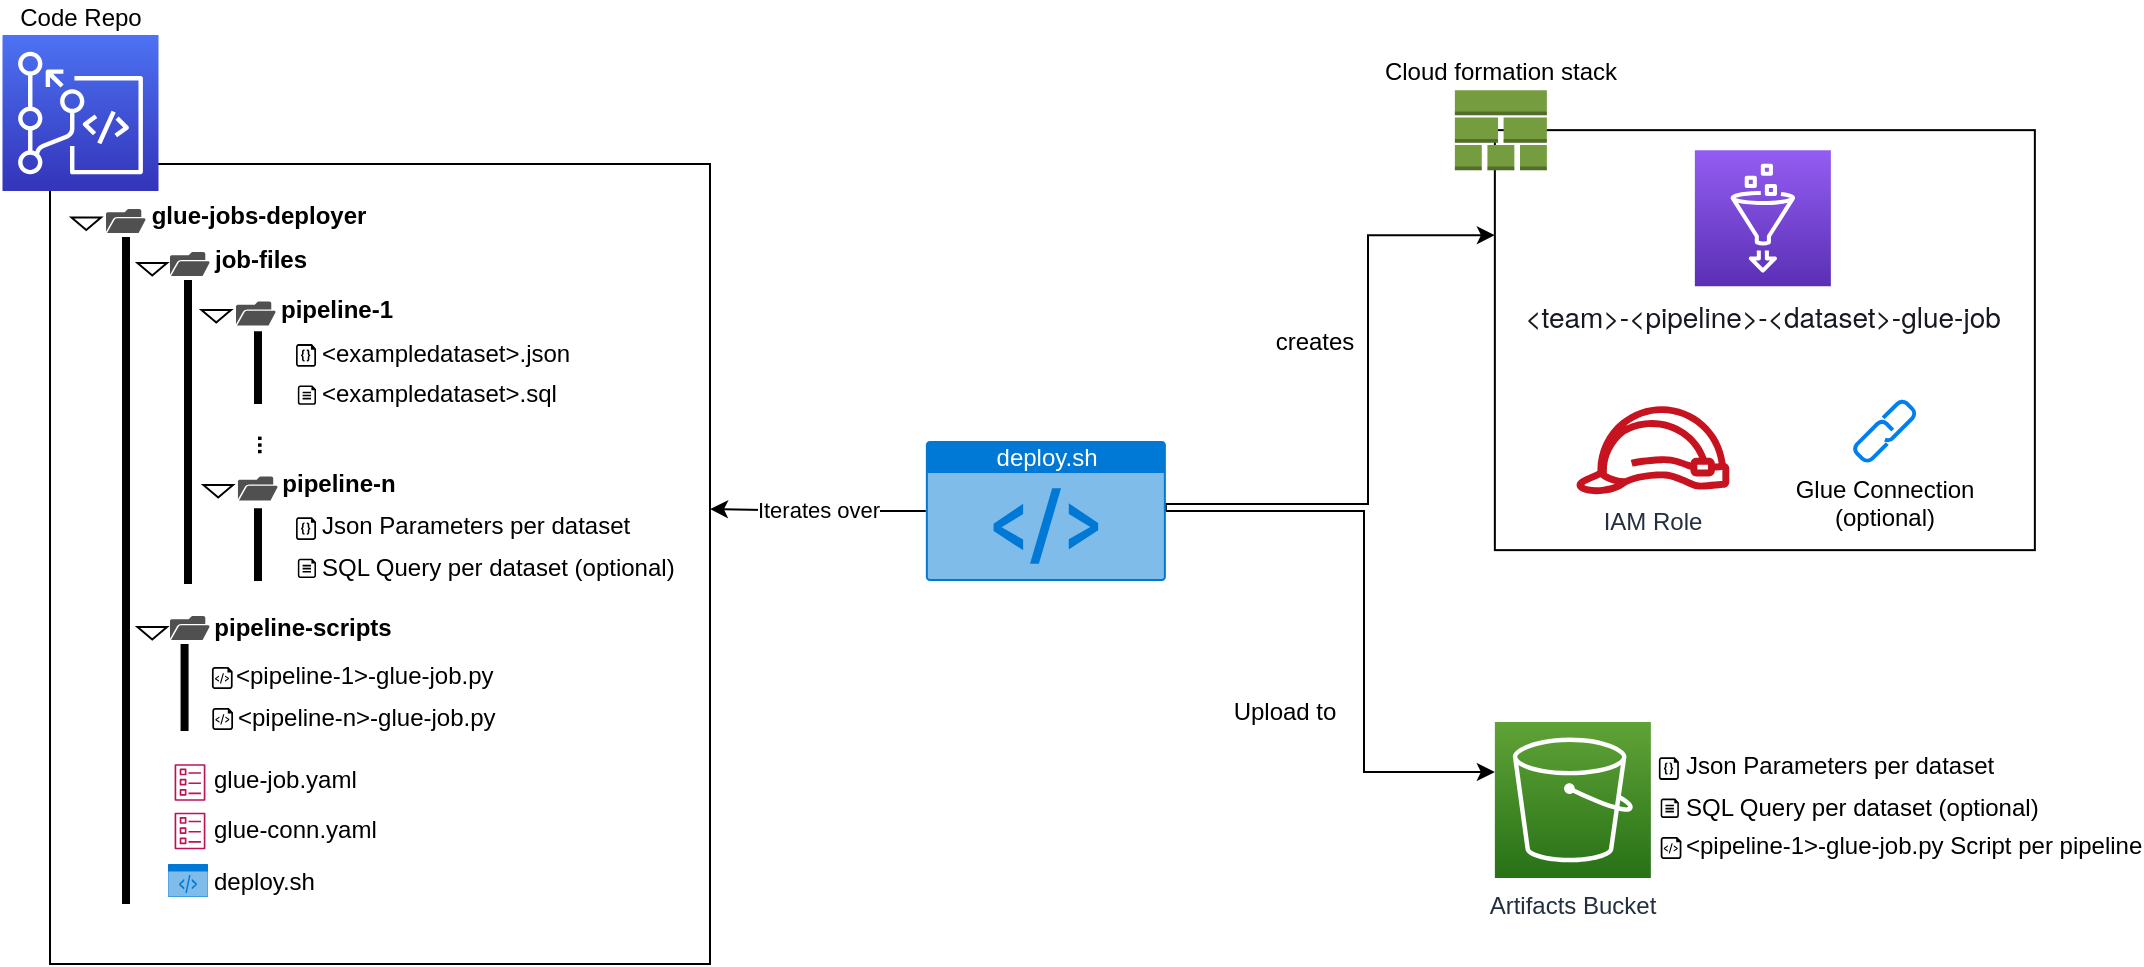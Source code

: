 <mxfile version="12.4.8" type="device"><diagram id="1QCvn-nvlSxfh5VqI9I3" name="Page-1"><mxGraphModel dx="1961" dy="2201" grid="1" gridSize="10" guides="1" tooltips="1" connect="1" arrows="1" fold="1" page="1" pageScale="1" pageWidth="850" pageHeight="1100" math="0" shadow="0"><root><mxCell id="0"/><mxCell id="1" parent="0"/><mxCell id="2QOCl_u3Ux4LpbAuc0jT-70" value="" style="rounded=0;whiteSpace=wrap;html=1;fillColor=none;" vertex="1" parent="1"><mxGeometry x="792.43" y="-836.93" width="270" height="210" as="geometry"/></mxCell><mxCell id="2QOCl_u3Ux4LpbAuc0jT-63" value="" style="rounded=0;whiteSpace=wrap;html=1;fillColor=none;" vertex="1" parent="1"><mxGeometry x="70" y="-820" width="330" height="400" as="geometry"/></mxCell><mxCell id="aJyMZcHe7BOwuAh_qgLt-3" style="edgeStyle=orthogonalEdgeStyle;rounded=0;orthogonalLoop=1;jettySize=auto;html=1;entryX=0;entryY=0.25;entryDx=0;entryDy=0;exitX=1;exitY=0.5;exitDx=0;exitDy=0;exitPerimeter=0;" parent="1" target="2QOCl_u3Ux4LpbAuc0jT-70" edge="1" source="aJyMZcHe7BOwuAh_qgLt-8"><mxGeometry relative="1" as="geometry"><Array as="points"><mxPoint x="628" y="-650"/><mxPoint x="729" y="-650"/><mxPoint x="729" y="-784"/></Array><mxPoint x="670.05" y="-630.06" as="sourcePoint"/><mxPoint x="791.38" y="-700.06" as="targetPoint"/></mxGeometry></mxCell><mxCell id="aJyMZcHe7BOwuAh_qgLt-23" value="creates" style="text;html=1;align=center;verticalAlign=middle;resizable=0;points=[];labelBackgroundColor=#ffffff;" parent="aJyMZcHe7BOwuAh_qgLt-3" vertex="1" connectable="0"><mxGeometry x="0.247" relative="1" as="geometry"><mxPoint x="-27.35" y="2.25" as="offset"/></mxGeometry></mxCell><mxCell id="aJyMZcHe7BOwuAh_qgLt-4" value="Iterates over" style="edgeStyle=orthogonalEdgeStyle;rounded=0;orthogonalLoop=1;jettySize=auto;html=1;" parent="1" source="aJyMZcHe7BOwuAh_qgLt-8" edge="1"><mxGeometry relative="1" as="geometry"><mxPoint x="400.0" y="-647.5" as="targetPoint"/></mxGeometry></mxCell><mxCell id="aJyMZcHe7BOwuAh_qgLt-5" style="edgeStyle=orthogonalEdgeStyle;rounded=0;orthogonalLoop=1;jettySize=auto;html=1;exitX=1;exitY=0.5;exitDx=0;exitDy=0;exitPerimeter=0;" parent="1" source="aJyMZcHe7BOwuAh_qgLt-8" target="2QOCl_u3Ux4LpbAuc0jT-9" edge="1"><mxGeometry relative="1" as="geometry"><Array as="points"><mxPoint x="727" y="-647"/><mxPoint x="727" y="-516"/></Array><mxPoint x="667.93" y="-646.441" as="sourcePoint"/><mxPoint x="796.54" y="-590.5" as="targetPoint"/></mxGeometry></mxCell><mxCell id="aJyMZcHe7BOwuAh_qgLt-22" value="Upload to" style="text;html=1;align=center;verticalAlign=middle;resizable=0;points=[];labelBackgroundColor=#ffffff;" parent="aJyMZcHe7BOwuAh_qgLt-5" vertex="1" connectable="0"><mxGeometry x="0.487" y="-1" relative="1" as="geometry"><mxPoint x="-39.47" y="-20.47" as="offset"/></mxGeometry></mxCell><mxCell id="aJyMZcHe7BOwuAh_qgLt-8" value="deploy.sh&lt;br&gt;" style="html=1;strokeColor=none;fillColor=#0079D6;labelPosition=center;verticalLabelPosition=middle;verticalAlign=top;align=center;fontSize=12;outlineConnect=0;spacingTop=-6;fontColor=#FFFFFF;shape=mxgraph.sitemap.script;" parent="1" vertex="1"><mxGeometry x="507.93" y="-681.5" width="120" height="70" as="geometry"/></mxCell><mxCell id="aJyMZcHe7BOwuAh_qgLt-10" value="" style="verticalLabelPosition=bottom;html=1;verticalAlign=top;align=center;strokeColor=none;fillColor=#000000;shape=mxgraph.azure.code_file;pointerEvents=1;" parent="1" vertex="1"><mxGeometry x="193" y="-729.94" width="10" height="11.37" as="geometry"/></mxCell><mxCell id="aJyMZcHe7BOwuAh_qgLt-11" value="" style="aspect=fixed;pointerEvents=1;shadow=0;dashed=0;html=1;strokeColor=none;labelPosition=center;verticalLabelPosition=bottom;verticalAlign=top;align=center;fillColor=#000000;shape=mxgraph.azure.file" parent="1" vertex="1"><mxGeometry x="193.93" y="-709.25" width="9.07" height="9.65" as="geometry"/></mxCell><mxCell id="2QOCl_u3Ux4LpbAuc0jT-8" value="&lt;span style=&quot;color: rgb(22 , 25 , 31) ; font-family: &amp;#34;amazon ember&amp;#34; , &amp;#34;helvetica neue&amp;#34; , &amp;#34;roboto&amp;#34; , &amp;#34;arial&amp;#34; , sans-serif ; font-size: 14px ; background-color: rgb(255 , 255 , 255)&quot;&gt;&amp;lt;team&amp;gt;-&lt;/span&gt;&lt;span style=&quot;color: rgb(22 , 25 , 31) ; font-family: &amp;#34;amazon ember&amp;#34; , &amp;#34;helvetica neue&amp;#34; , &amp;#34;roboto&amp;#34; , &amp;#34;arial&amp;#34; , sans-serif ; font-size: 14px ; background-color: rgb(255 , 255 , 255)&quot;&gt;&amp;lt;pipeline&amp;gt;-&lt;/span&gt;&lt;span style=&quot;color: rgb(22 , 25 , 31) ; font-family: &amp;#34;amazon ember&amp;#34; , &amp;#34;helvetica neue&amp;#34; , &amp;#34;roboto&amp;#34; , &amp;#34;arial&amp;#34; , sans-serif ; font-size: 14px ; background-color: rgb(255 , 255 , 255)&quot;&gt;&amp;lt;dataset&amp;gt;-&lt;/span&gt;&lt;span style=&quot;color: rgb(22 , 25 , 31) ; font-family: &amp;#34;amazon ember&amp;#34; , &amp;#34;helvetica neue&amp;#34; , &amp;#34;roboto&amp;#34; , &amp;#34;arial&amp;#34; , sans-serif ; font-size: 14px ; background-color: rgb(255 , 255 , 255)&quot;&gt;glue-job&lt;/span&gt;" style="outlineConnect=0;fontColor=#232F3E;gradientColor=#945DF2;gradientDirection=north;fillColor=#5A30B5;strokeColor=#ffffff;dashed=0;verticalLabelPosition=bottom;verticalAlign=top;align=center;html=1;fontSize=12;fontStyle=0;aspect=fixed;shape=mxgraph.aws4.resourceIcon;resIcon=mxgraph.aws4.glue;" vertex="1" parent="1"><mxGeometry x="892.43" y="-826.93" width="68" height="68" as="geometry"/></mxCell><mxCell id="2QOCl_u3Ux4LpbAuc0jT-9" value="Artifacts Bucket" style="outlineConnect=0;fontColor=#232F3E;gradientColor=#60A337;gradientDirection=north;fillColor=#277116;strokeColor=#ffffff;dashed=0;verticalLabelPosition=bottom;verticalAlign=top;align=center;html=1;fontSize=12;fontStyle=0;aspect=fixed;shape=mxgraph.aws4.resourceIcon;resIcon=mxgraph.aws4.s3;" vertex="1" parent="1"><mxGeometry x="792.43" y="-541.06" width="78" height="78" as="geometry"/></mxCell><mxCell id="2QOCl_u3Ux4LpbAuc0jT-16" value="" style="outlineConnect=0;fontColor=#232F3E;gradientColor=none;fillColor=#BC1356;strokeColor=none;dashed=0;verticalLabelPosition=bottom;verticalAlign=top;align=center;html=1;fontSize=12;fontStyle=0;aspect=fixed;pointerEvents=1;shape=mxgraph.aws4.template;" vertex="1" parent="1"><mxGeometry x="132.29" y="-520" width="15.42" height="18.5" as="geometry"/></mxCell><mxCell id="2QOCl_u3Ux4LpbAuc0jT-21" value="&lt;b&gt;glue-jobs-deployer&lt;/b&gt;" style="text;html=1;align=center;verticalAlign=middle;resizable=0;points=[];autosize=1;" vertex="1" parent="1"><mxGeometry x="114" y="-804.5" width="120" height="20" as="geometry"/></mxCell><mxCell id="2QOCl_u3Ux4LpbAuc0jT-22" value="&lt;b&gt;job-files&lt;/b&gt;" style="text;html=1;align=center;verticalAlign=middle;resizable=0;points=[];autosize=1;" vertex="1" parent="1"><mxGeometry x="145" y="-782" width="60" height="20" as="geometry"/></mxCell><mxCell id="2QOCl_u3Ux4LpbAuc0jT-23" value="&lt;b&gt;pipeline-scripts&lt;/b&gt;" style="text;html=1;align=center;verticalAlign=middle;resizable=0;points=[];autosize=1;" vertex="1" parent="1"><mxGeometry x="146" y="-598" width="100" height="20" as="geometry"/></mxCell><mxCell id="2QOCl_u3Ux4LpbAuc0jT-24" value="" style="line;strokeWidth=4;direction=south;html=1;perimeter=backbonePerimeter;points=[];outlineConnect=0;fillColor=#ffffff;" vertex="1" parent="1"><mxGeometry x="103" y="-783.5" width="10" height="333.5" as="geometry"/></mxCell><mxCell id="2QOCl_u3Ux4LpbAuc0jT-25" value="" style="triangle;whiteSpace=wrap;html=1;fillColor=#ffffff;rotation=90;" vertex="1" parent="1"><mxGeometry x="85" y="-797.5" width="6.25" height="14.75" as="geometry"/></mxCell><mxCell id="2QOCl_u3Ux4LpbAuc0jT-30" value="" style="pointerEvents=1;shadow=0;dashed=0;html=1;strokeColor=none;fillColor=#505050;labelPosition=center;verticalLabelPosition=bottom;verticalAlign=top;outlineConnect=0;align=center;shape=mxgraph.office.concepts.folder_open;" vertex="1" parent="1"><mxGeometry x="98" y="-797.5" width="20" height="12" as="geometry"/></mxCell><mxCell id="2QOCl_u3Ux4LpbAuc0jT-32" value="" style="triangle;whiteSpace=wrap;html=1;fillColor=#ffffff;rotation=90;" vertex="1" parent="1"><mxGeometry x="118" y="-774.75" width="6.25" height="14.75" as="geometry"/></mxCell><mxCell id="2QOCl_u3Ux4LpbAuc0jT-33" value="" style="pointerEvents=1;shadow=0;dashed=0;html=1;strokeColor=none;fillColor=#505050;labelPosition=center;verticalLabelPosition=bottom;verticalAlign=top;outlineConnect=0;align=center;shape=mxgraph.office.concepts.folder_open;" vertex="1" parent="1"><mxGeometry x="130" y="-776" width="20" height="12" as="geometry"/></mxCell><mxCell id="2QOCl_u3Ux4LpbAuc0jT-34" value="&amp;lt;exampledataset&amp;gt;.json" style="text;html=1;" vertex="1" parent="1"><mxGeometry x="204.25" y="-739.25" width="180" height="30" as="geometry"/></mxCell><mxCell id="2QOCl_u3Ux4LpbAuc0jT-35" value="&lt;b&gt;pipeline-1&lt;/b&gt;" style="text;html=1;align=center;verticalAlign=middle;resizable=0;points=[];autosize=1;" vertex="1" parent="1"><mxGeometry x="178" y="-757.5" width="70" height="20" as="geometry"/></mxCell><mxCell id="2QOCl_u3Ux4LpbAuc0jT-36" value="" style="triangle;whiteSpace=wrap;html=1;fillColor=#ffffff;rotation=90;" vertex="1" parent="1"><mxGeometry x="150" y="-751.25" width="6.25" height="14.75" as="geometry"/></mxCell><mxCell id="2QOCl_u3Ux4LpbAuc0jT-37" value="" style="pointerEvents=1;shadow=0;dashed=0;html=1;strokeColor=none;fillColor=#505050;labelPosition=center;verticalLabelPosition=bottom;verticalAlign=top;outlineConnect=0;align=center;shape=mxgraph.office.concepts.folder_open;" vertex="1" parent="1"><mxGeometry x="163" y="-751.25" width="20" height="12" as="geometry"/></mxCell><mxCell id="2QOCl_u3Ux4LpbAuc0jT-38" value="" style="line;strokeWidth=4;direction=south;html=1;perimeter=backbonePerimeter;points=[];outlineConnect=0;fillColor=#ffffff;" vertex="1" parent="1"><mxGeometry x="134" y="-762" width="10" height="152" as="geometry"/></mxCell><mxCell id="2QOCl_u3Ux4LpbAuc0jT-39" value="&lt;b&gt;...&lt;/b&gt;" style="text;html=1;align=center;verticalAlign=middle;resizable=0;points=[];autosize=1;rotation=90;" vertex="1" parent="1"><mxGeometry x="163" y="-690" width="30" height="20" as="geometry"/></mxCell><mxCell id="2QOCl_u3Ux4LpbAuc0jT-40" value="&lt;b&gt;pipeline-n&lt;/b&gt;" style="text;html=1;align=center;verticalAlign=middle;resizable=0;points=[];autosize=1;" vertex="1" parent="1"><mxGeometry x="178.97" y="-670" width="70" height="20" as="geometry"/></mxCell><mxCell id="2QOCl_u3Ux4LpbAuc0jT-41" value="" style="triangle;whiteSpace=wrap;html=1;fillColor=#ffffff;rotation=90;" vertex="1" parent="1"><mxGeometry x="150.97" y="-663.75" width="6.25" height="14.75" as="geometry"/></mxCell><mxCell id="2QOCl_u3Ux4LpbAuc0jT-42" value="" style="pointerEvents=1;shadow=0;dashed=0;html=1;strokeColor=none;fillColor=#505050;labelPosition=center;verticalLabelPosition=bottom;verticalAlign=top;outlineConnect=0;align=center;shape=mxgraph.office.concepts.folder_open;" vertex="1" parent="1"><mxGeometry x="163.97" y="-663.75" width="20" height="12" as="geometry"/></mxCell><mxCell id="2QOCl_u3Ux4LpbAuc0jT-43" value="&amp;lt;exampledataset&amp;gt;.sql" style="text;html=1;" vertex="1" parent="1"><mxGeometry x="204.25" y="-718.57" width="200" height="30" as="geometry"/></mxCell><mxCell id="2QOCl_u3Ux4LpbAuc0jT-44" value="" style="verticalLabelPosition=bottom;html=1;verticalAlign=top;align=center;strokeColor=none;fillColor=#000000;shape=mxgraph.azure.code_file;pointerEvents=1;" vertex="1" parent="1"><mxGeometry x="193" y="-643.37" width="10" height="11.37" as="geometry"/></mxCell><mxCell id="2QOCl_u3Ux4LpbAuc0jT-45" value="" style="aspect=fixed;pointerEvents=1;shadow=0;dashed=0;html=1;strokeColor=none;labelPosition=center;verticalLabelPosition=bottom;verticalAlign=top;align=center;fillColor=#000000;shape=mxgraph.azure.file" vertex="1" parent="1"><mxGeometry x="193.93" y="-622.68" width="9.07" height="9.65" as="geometry"/></mxCell><mxCell id="2QOCl_u3Ux4LpbAuc0jT-46" value="Json Parameters per dataset" style="text;html=1;" vertex="1" parent="1"><mxGeometry x="204.25" y="-652.68" width="180" height="30" as="geometry"/></mxCell><mxCell id="2QOCl_u3Ux4LpbAuc0jT-47" value="SQL Query per dataset (optional)" style="text;html=1;" vertex="1" parent="1"><mxGeometry x="204.25" y="-632" width="200" height="30" as="geometry"/></mxCell><mxCell id="2QOCl_u3Ux4LpbAuc0jT-48" value="" style="line;strokeWidth=4;direction=south;html=1;perimeter=backbonePerimeter;points=[];outlineConnect=0;fillColor=#ffffff;" vertex="1" parent="1"><mxGeometry x="169" y="-736.37" width="10" height="36.37" as="geometry"/></mxCell><mxCell id="2QOCl_u3Ux4LpbAuc0jT-49" value="" style="line;strokeWidth=4;direction=south;html=1;perimeter=backbonePerimeter;points=[];outlineConnect=0;fillColor=#ffffff;" vertex="1" parent="1"><mxGeometry x="169" y="-647.87" width="10" height="36.37" as="geometry"/></mxCell><mxCell id="2QOCl_u3Ux4LpbAuc0jT-50" value="" style="triangle;whiteSpace=wrap;html=1;fillColor=#ffffff;rotation=90;" vertex="1" parent="1"><mxGeometry x="118" y="-592.75" width="6.25" height="14.75" as="geometry"/></mxCell><mxCell id="2QOCl_u3Ux4LpbAuc0jT-51" value="" style="pointerEvents=1;shadow=0;dashed=0;html=1;strokeColor=none;fillColor=#505050;labelPosition=center;verticalLabelPosition=bottom;verticalAlign=top;outlineConnect=0;align=center;shape=mxgraph.office.concepts.folder_open;" vertex="1" parent="1"><mxGeometry x="130" y="-594" width="20" height="12" as="geometry"/></mxCell><mxCell id="2QOCl_u3Ux4LpbAuc0jT-53" value="&lt;span style=&quot;text-align: center&quot;&gt;&amp;lt;pipeline-1&amp;gt;-glue-job.py&lt;/span&gt;" style="text;html=1;" vertex="1" parent="1"><mxGeometry x="161.31" y="-578" width="147" height="30" as="geometry"/></mxCell><mxCell id="2QOCl_u3Ux4LpbAuc0jT-55" value="" style="aspect=fixed;pointerEvents=1;shadow=0;dashed=0;html=1;strokeColor=none;labelPosition=center;verticalLabelPosition=bottom;verticalAlign=top;align=center;fillColor=#000000;shape=mxgraph.azure.script_file" vertex="1" parent="1"><mxGeometry x="150.97" y="-568.5" width="10.34" height="11" as="geometry"/></mxCell><mxCell id="2QOCl_u3Ux4LpbAuc0jT-56" value="&lt;span style=&quot;text-align: center&quot;&gt;&amp;lt;pipeline-n&amp;gt;-glue-job.py&lt;/span&gt;" style="text;html=1;" vertex="1" parent="1"><mxGeometry x="161.51" y="-557.5" width="147" height="30" as="geometry"/></mxCell><mxCell id="2QOCl_u3Ux4LpbAuc0jT-57" value="" style="aspect=fixed;pointerEvents=1;shadow=0;dashed=0;html=1;strokeColor=none;labelPosition=center;verticalLabelPosition=bottom;verticalAlign=top;align=center;fillColor=#000000;shape=mxgraph.azure.script_file" vertex="1" parent="1"><mxGeometry x="151.17" y="-548" width="10.34" height="11" as="geometry"/></mxCell><mxCell id="2QOCl_u3Ux4LpbAuc0jT-58" value="glue-job.yaml" style="text;html=1;" vertex="1" parent="1"><mxGeometry x="149.71" y="-525.75" width="110" height="30" as="geometry"/></mxCell><mxCell id="2QOCl_u3Ux4LpbAuc0jT-59" value="" style="outlineConnect=0;fontColor=#232F3E;gradientColor=none;fillColor=#BC1356;strokeColor=none;dashed=0;verticalLabelPosition=bottom;verticalAlign=top;align=center;html=1;fontSize=12;fontStyle=0;aspect=fixed;pointerEvents=1;shape=mxgraph.aws4.template;" vertex="1" parent="1"><mxGeometry x="132.29" y="-495.75" width="15.42" height="18.5" as="geometry"/></mxCell><mxCell id="2QOCl_u3Ux4LpbAuc0jT-60" value="glue-conn.yaml" style="text;html=1;" vertex="1" parent="1"><mxGeometry x="149.71" y="-501.5" width="110" height="30" as="geometry"/></mxCell><mxCell id="2QOCl_u3Ux4LpbAuc0jT-61" value="" style="line;strokeWidth=4;direction=south;html=1;perimeter=backbonePerimeter;points=[];outlineConnect=0;fillColor=#ffffff;" vertex="1" parent="1"><mxGeometry x="132.29" y="-580" width="10" height="43.5" as="geometry"/></mxCell><mxCell id="2QOCl_u3Ux4LpbAuc0jT-12" value="&lt;span style=&quot;color: rgb(0 , 0 , 0)&quot;&gt;Code Repo&lt;/span&gt;" style="outlineConnect=0;fontColor=#232F3E;gradientColor=#4D72F3;gradientDirection=north;fillColor=#3334B9;strokeColor=#ffffff;dashed=0;verticalLabelPosition=top;verticalAlign=bottom;align=center;html=1;fontSize=12;fontStyle=0;aspect=fixed;shape=mxgraph.aws4.resourceIcon;resIcon=mxgraph.aws4.codecommit;labelPosition=center;" vertex="1" parent="1"><mxGeometry x="46.25" y="-884.5" width="78" height="78" as="geometry"/></mxCell><mxCell id="2QOCl_u3Ux4LpbAuc0jT-64" value="" style="html=1;strokeColor=none;fillColor=#0079D6;labelPosition=center;verticalLabelPosition=middle;verticalAlign=top;align=center;fontSize=12;outlineConnect=0;spacingTop=-6;fontColor=#FFFFFF;shape=mxgraph.sitemap.script;" vertex="1" parent="1"><mxGeometry x="129" y="-470" width="20" height="16.5" as="geometry"/></mxCell><mxCell id="2QOCl_u3Ux4LpbAuc0jT-65" value="deploy.sh" style="text;html=1;" vertex="1" parent="1"><mxGeometry x="150" y="-475.25" width="69" height="16.5" as="geometry"/></mxCell><mxCell id="2QOCl_u3Ux4LpbAuc0jT-68" value="IAM Role" style="outlineConnect=0;fontColor=#232F3E;gradientColor=none;fillColor=#C7131F;strokeColor=none;dashed=0;verticalLabelPosition=bottom;verticalAlign=top;align=center;html=1;fontSize=12;fontStyle=0;aspect=fixed;pointerEvents=1;shape=mxgraph.aws4.role;" vertex="1" parent="1"><mxGeometry x="832.43" y="-698.93" width="78" height="44" as="geometry"/></mxCell><mxCell id="2QOCl_u3Ux4LpbAuc0jT-69" value="Glue Connection &lt;br&gt;(optional)" style="html=1;verticalLabelPosition=bottom;align=center;labelBackgroundColor=#ffffff;verticalAlign=top;strokeWidth=2;strokeColor=#0080F0;shadow=0;dashed=0;shape=mxgraph.ios7.icons.link;fillColor=none;" vertex="1" parent="1"><mxGeometry x="972.43" y="-701.43" width="30" height="30" as="geometry"/></mxCell><mxCell id="2QOCl_u3Ux4LpbAuc0jT-67" value="Cloud formation stack" style="outlineConnect=0;dashed=0;verticalLabelPosition=top;verticalAlign=bottom;align=center;html=1;shape=mxgraph.aws3.stack_aws_cloudformation;fillColor=#759C3E;gradientColor=none;labelPosition=center;labelBackgroundColor=#ffffff;" vertex="1" parent="1"><mxGeometry x="772.43" y="-856.93" width="46" height="40" as="geometry"/></mxCell><mxCell id="2QOCl_u3Ux4LpbAuc0jT-72" value="" style="verticalLabelPosition=bottom;html=1;verticalAlign=top;align=center;strokeColor=none;fillColor=#000000;shape=mxgraph.azure.code_file;pointerEvents=1;" vertex="1" parent="1"><mxGeometry x="874.43" y="-523.4" width="10" height="11.37" as="geometry"/></mxCell><mxCell id="2QOCl_u3Ux4LpbAuc0jT-73" value="" style="aspect=fixed;pointerEvents=1;shadow=0;dashed=0;html=1;strokeColor=none;labelPosition=center;verticalLabelPosition=bottom;verticalAlign=top;align=center;fillColor=#000000;shape=mxgraph.azure.file" vertex="1" parent="1"><mxGeometry x="875.36" y="-502.71" width="9.07" height="9.65" as="geometry"/></mxCell><mxCell id="2QOCl_u3Ux4LpbAuc0jT-74" value="Json Parameters per dataset" style="text;html=1;" vertex="1" parent="1"><mxGeometry x="885.68" y="-532.71" width="180" height="30" as="geometry"/></mxCell><mxCell id="2QOCl_u3Ux4LpbAuc0jT-75" value="SQL Query per dataset (optional)" style="text;html=1;" vertex="1" parent="1"><mxGeometry x="885.68" y="-512.03" width="200" height="30" as="geometry"/></mxCell><mxCell id="2QOCl_u3Ux4LpbAuc0jT-76" value="&lt;span style=&quot;text-align: center&quot;&gt;&amp;lt;pipeline-1&amp;gt;-glue-job.py Script per pipeline&lt;/span&gt;" style="text;html=1;" vertex="1" parent="1"><mxGeometry x="885.7" y="-493.06" width="147" height="30" as="geometry"/></mxCell><mxCell id="2QOCl_u3Ux4LpbAuc0jT-77" value="" style="aspect=fixed;pointerEvents=1;shadow=0;dashed=0;html=1;strokeColor=none;labelPosition=center;verticalLabelPosition=bottom;verticalAlign=top;align=center;fillColor=#000000;shape=mxgraph.azure.script_file" vertex="1" parent="1"><mxGeometry x="875.36" y="-483.56" width="10.34" height="11" as="geometry"/></mxCell></root></mxGraphModel></diagram></mxfile>